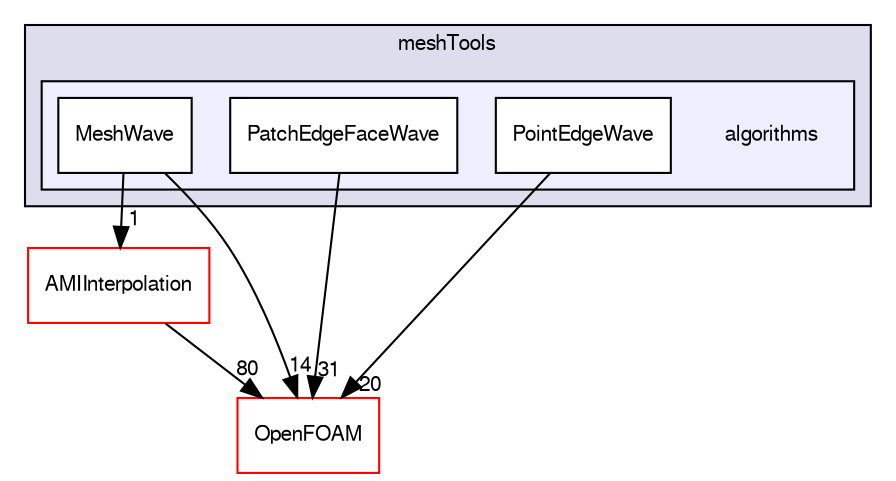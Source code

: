 digraph "src/meshTools/algorithms" {
  bgcolor=transparent;
  compound=true
  node [ fontsize="10", fontname="FreeSans"];
  edge [ labelfontsize="10", labelfontname="FreeSans"];
  subgraph clusterdir_ae30ad0bef50cf391b24c614251bb9fd {
    graph [ bgcolor="#ddddee", pencolor="black", label="meshTools" fontname="FreeSans", fontsize="10", URL="dir_ae30ad0bef50cf391b24c614251bb9fd.html"]
  subgraph clusterdir_488f81ac1e9f391f7800e42bf7f5bacd {
    graph [ bgcolor="#eeeeff", pencolor="black", label="" URL="dir_488f81ac1e9f391f7800e42bf7f5bacd.html"];
    dir_488f81ac1e9f391f7800e42bf7f5bacd [shape=plaintext label="algorithms"];
    dir_972bc14348bee45aee3271cb8c41b1b7 [shape=box label="MeshWave" color="black" fillcolor="white" style="filled" URL="dir_972bc14348bee45aee3271cb8c41b1b7.html"];
    dir_5afe7fcd71e6cb5e238b247899547dea [shape=box label="PatchEdgeFaceWave" color="black" fillcolor="white" style="filled" URL="dir_5afe7fcd71e6cb5e238b247899547dea.html"];
    dir_4f5b068b8447c86778490015ad07d401 [shape=box label="PointEdgeWave" color="black" fillcolor="white" style="filled" URL="dir_4f5b068b8447c86778490015ad07d401.html"];
  }
  }
  dir_6b9532b4107849d088a6e7b91bdf643c [shape=box label="AMIInterpolation" color="red" URL="dir_6b9532b4107849d088a6e7b91bdf643c.html"];
  dir_c5473ff19b20e6ec4dfe5c310b3778a8 [shape=box label="OpenFOAM" color="red" URL="dir_c5473ff19b20e6ec4dfe5c310b3778a8.html"];
  dir_6b9532b4107849d088a6e7b91bdf643c->dir_c5473ff19b20e6ec4dfe5c310b3778a8 [headlabel="80", labeldistance=1.5 headhref="dir_001565_001706.html"];
  dir_5afe7fcd71e6cb5e238b247899547dea->dir_c5473ff19b20e6ec4dfe5c310b3778a8 [headlabel="31", labeldistance=1.5 headhref="dir_001563_001706.html"];
  dir_4f5b068b8447c86778490015ad07d401->dir_c5473ff19b20e6ec4dfe5c310b3778a8 [headlabel="20", labeldistance=1.5 headhref="dir_001564_001706.html"];
  dir_972bc14348bee45aee3271cb8c41b1b7->dir_6b9532b4107849d088a6e7b91bdf643c [headlabel="1", labeldistance=1.5 headhref="dir_001562_001565.html"];
  dir_972bc14348bee45aee3271cb8c41b1b7->dir_c5473ff19b20e6ec4dfe5c310b3778a8 [headlabel="14", labeldistance=1.5 headhref="dir_001562_001706.html"];
}
